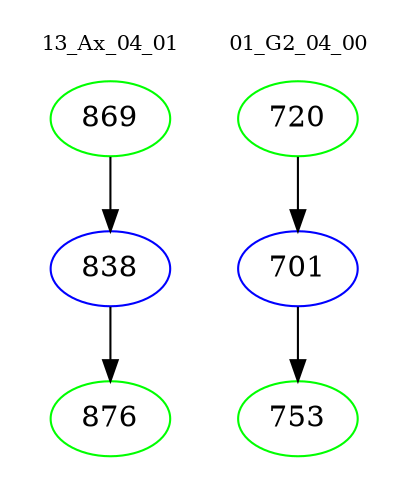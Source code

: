 digraph{
subgraph cluster_0 {
color = white
label = "13_Ax_04_01";
fontsize=10;
T0_869 [label="869", color="green"]
T0_869 -> T0_838 [color="black"]
T0_838 [label="838", color="blue"]
T0_838 -> T0_876 [color="black"]
T0_876 [label="876", color="green"]
}
subgraph cluster_1 {
color = white
label = "01_G2_04_00";
fontsize=10;
T1_720 [label="720", color="green"]
T1_720 -> T1_701 [color="black"]
T1_701 [label="701", color="blue"]
T1_701 -> T1_753 [color="black"]
T1_753 [label="753", color="green"]
}
}
